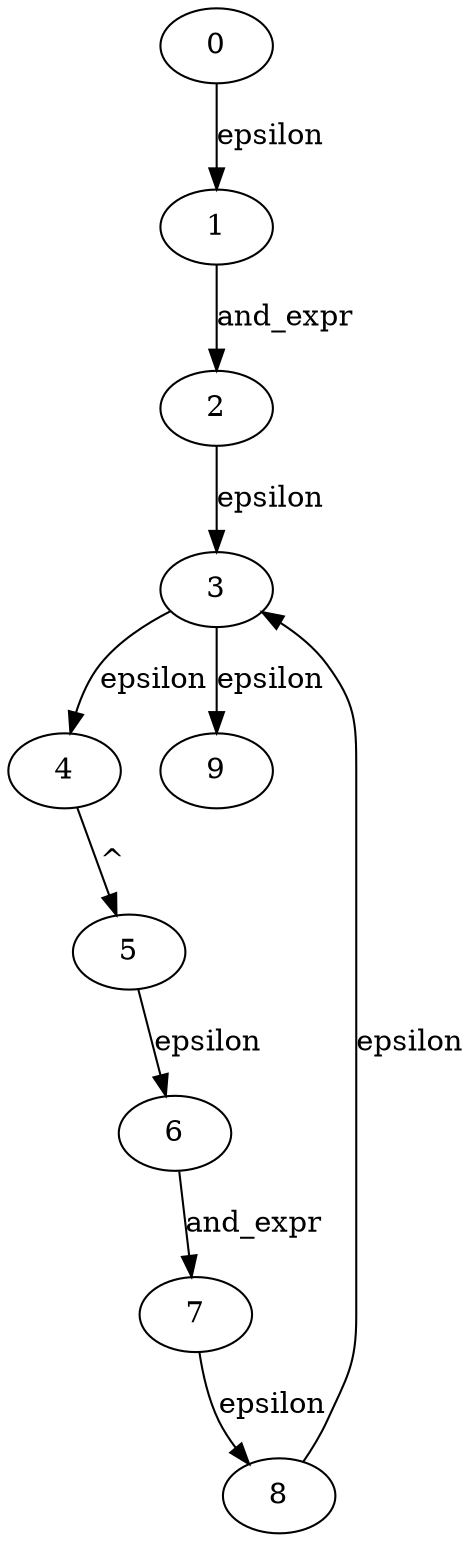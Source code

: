 
digraph xor_expr {
  0->1[label=epsilon]
  1->2[label=and_expr]
  2->3[label=epsilon]
  3->4[label=epsilon]
  4->5[label="^"]
  5->6[label=epsilon]
  6->7[label=and_expr]
  7->8[label=epsilon]
  8->3[label=epsilon]
  3->9[label=epsilon]
}
